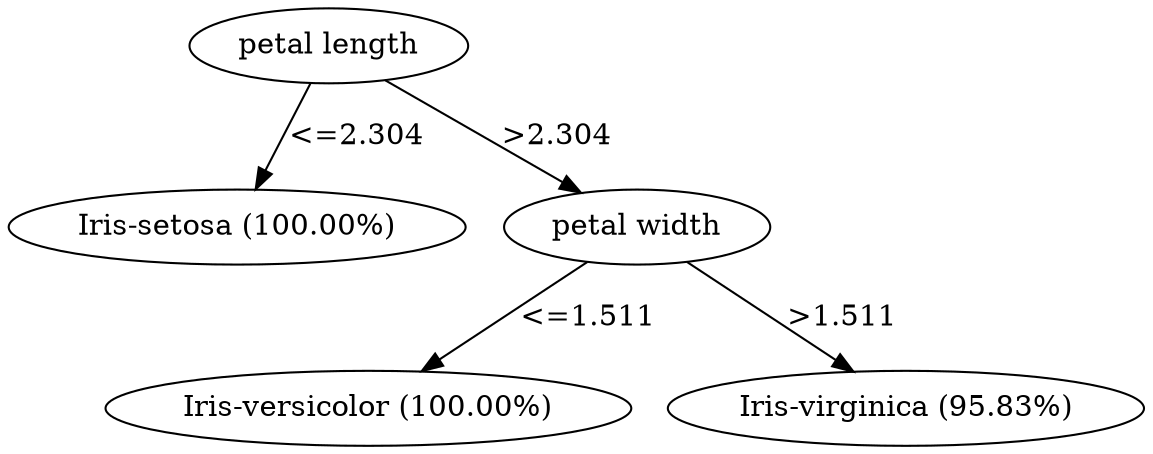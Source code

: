 digraph G {
"bg==" [ shape=oval label="petal length"]
"bg==" -> "bi0w" [ label="<=2.304" ]
"bi0w" [ shape=oval label="Iris-setosa (100.00%)"]
"bg==" -> "bi0x" [ label=">2.304" ]
"bi0x" [ shape=oval label="petal width"]
"bi0x" -> "bi0xLTA=" [ label="<=1.511" ]
"bi0xLTA=" [ shape=oval label="Iris-versicolor (100.00%)"]
"bi0x" -> "bi0xLTE=" [ label=">1.511" ]
"bi0xLTE=" [ shape=oval label="Iris-virginica (95.83%)"]
}
